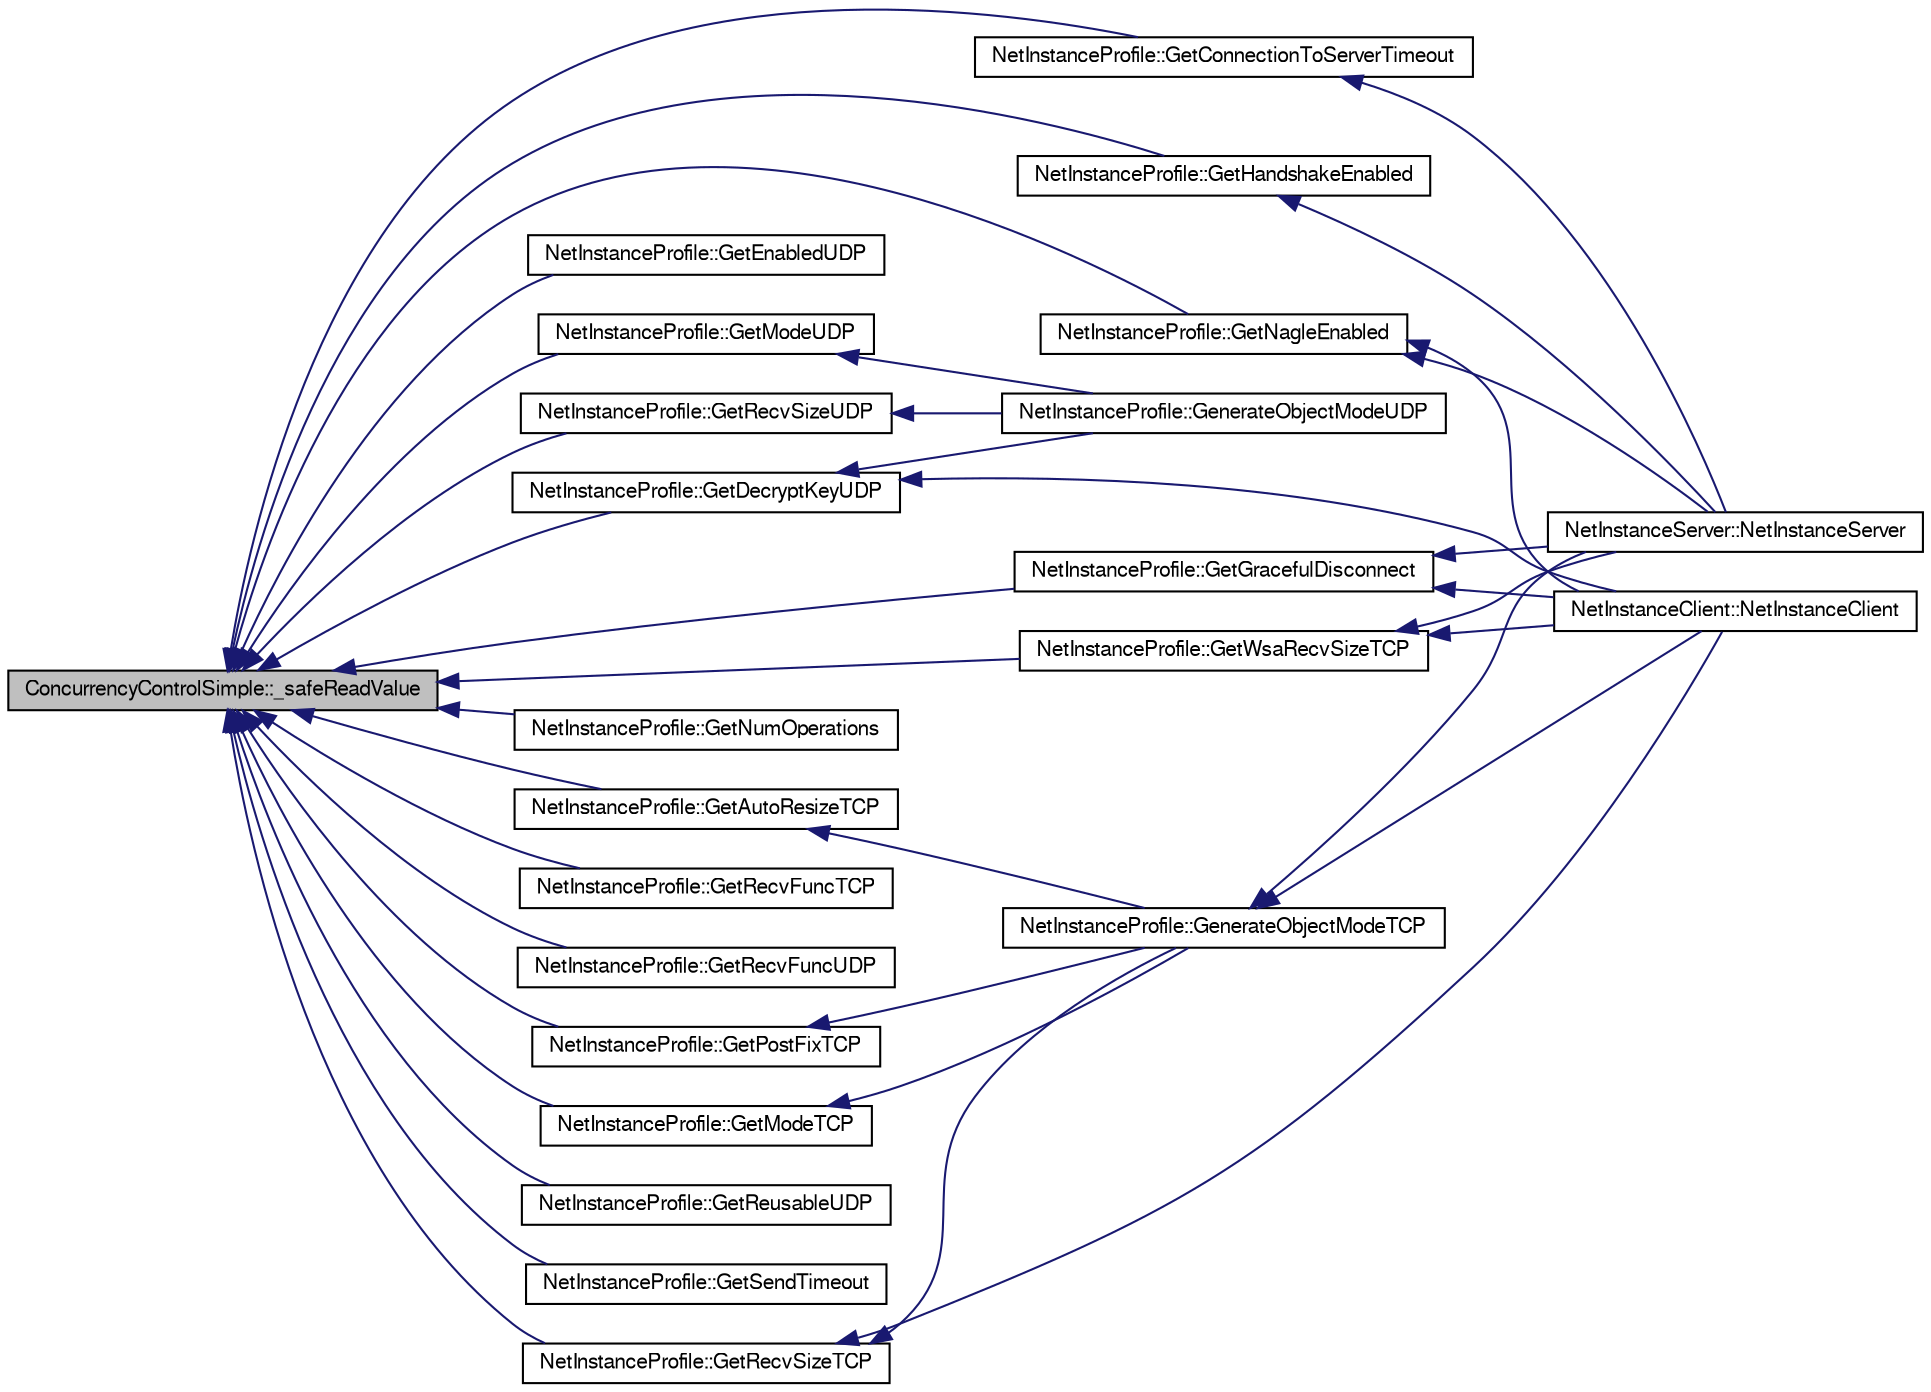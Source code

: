 digraph G
{
  edge [fontname="FreeSans",fontsize="10",labelfontname="FreeSans",labelfontsize="10"];
  node [fontname="FreeSans",fontsize="10",shape=record];
  rankdir=LR;
  Node1 [label="ConcurrencyControlSimple::_safeReadValue",height=0.2,width=0.4,color="black", fillcolor="grey75", style="filled" fontcolor="black"];
  Node1 -> Node2 [dir=back,color="midnightblue",fontsize="10",style="solid",fontname="FreeSans"];
  Node2 [label="NetInstanceProfile::GetAutoResizeTCP",height=0.2,width=0.4,color="black", fillcolor="white", style="filled",URL="$class_net_instance_profile.html#a3138ff491860a299c87cc45f17f193bf"];
  Node2 -> Node3 [dir=back,color="midnightblue",fontsize="10",style="solid",fontname="FreeSans"];
  Node3 [label="NetInstanceProfile::GenerateObjectModeTCP",height=0.2,width=0.4,color="black", fillcolor="white", style="filled",URL="$class_net_instance_profile.html#a51acbcfcbd4920688fa4ac69dc654d99"];
  Node3 -> Node4 [dir=back,color="midnightblue",fontsize="10",style="solid",fontname="FreeSans"];
  Node4 [label="NetInstanceClient::NetInstanceClient",height=0.2,width=0.4,color="black", fillcolor="white", style="filled",URL="$class_net_instance_client.html#aa7a4f0d0cd3ea1d433add28d6379efb8"];
  Node3 -> Node5 [dir=back,color="midnightblue",fontsize="10",style="solid",fontname="FreeSans"];
  Node5 [label="NetInstanceServer::NetInstanceServer",height=0.2,width=0.4,color="black", fillcolor="white", style="filled",URL="$class_net_instance_server.html#ad339320c92e5ea5ab9b0b6f572db30ee"];
  Node1 -> Node6 [dir=back,color="midnightblue",fontsize="10",style="solid",fontname="FreeSans"];
  Node6 [label="NetInstanceProfile::GetConnectionToServerTimeout",height=0.2,width=0.4,color="black", fillcolor="white", style="filled",URL="$class_net_instance_profile.html#ab2f53e23e75a13104855efb4f8b4c063"];
  Node6 -> Node5 [dir=back,color="midnightblue",fontsize="10",style="solid",fontname="FreeSans"];
  Node1 -> Node7 [dir=back,color="midnightblue",fontsize="10",style="solid",fontname="FreeSans"];
  Node7 [label="NetInstanceProfile::GetDecryptKeyUDP",height=0.2,width=0.4,color="black", fillcolor="white", style="filled",URL="$class_net_instance_profile.html#a960740542942a2264cd7d712b91d9efe"];
  Node7 -> Node8 [dir=back,color="midnightblue",fontsize="10",style="solid",fontname="FreeSans"];
  Node8 [label="NetInstanceProfile::GenerateObjectModeUDP",height=0.2,width=0.4,color="black", fillcolor="white", style="filled",URL="$class_net_instance_profile.html#ae6ad441d78eb208534e1321521345f93"];
  Node7 -> Node4 [dir=back,color="midnightblue",fontsize="10",style="solid",fontname="FreeSans"];
  Node1 -> Node9 [dir=back,color="midnightblue",fontsize="10",style="solid",fontname="FreeSans"];
  Node9 [label="NetInstanceProfile::GetEnabledUDP",height=0.2,width=0.4,color="black", fillcolor="white", style="filled",URL="$class_net_instance_profile.html#a0ab850ea670b86d77629eebc7ff7b112"];
  Node1 -> Node10 [dir=back,color="midnightblue",fontsize="10",style="solid",fontname="FreeSans"];
  Node10 [label="NetInstanceProfile::GetGracefulDisconnect",height=0.2,width=0.4,color="black", fillcolor="white", style="filled",URL="$class_net_instance_profile.html#a777efff4a19fb22c97d8f261a634b369"];
  Node10 -> Node4 [dir=back,color="midnightblue",fontsize="10",style="solid",fontname="FreeSans"];
  Node10 -> Node5 [dir=back,color="midnightblue",fontsize="10",style="solid",fontname="FreeSans"];
  Node1 -> Node11 [dir=back,color="midnightblue",fontsize="10",style="solid",fontname="FreeSans"];
  Node11 [label="NetInstanceProfile::GetHandshakeEnabled",height=0.2,width=0.4,color="black", fillcolor="white", style="filled",URL="$class_net_instance_profile.html#a8074bff1a8bce0b5466cc2016c536f6d"];
  Node11 -> Node5 [dir=back,color="midnightblue",fontsize="10",style="solid",fontname="FreeSans"];
  Node1 -> Node12 [dir=back,color="midnightblue",fontsize="10",style="solid",fontname="FreeSans"];
  Node12 [label="NetInstanceProfile::GetModeTCP",height=0.2,width=0.4,color="black", fillcolor="white", style="filled",URL="$class_net_instance_profile.html#a33d0b363560c97904e1e1b764f49a5c5"];
  Node12 -> Node3 [dir=back,color="midnightblue",fontsize="10",style="solid",fontname="FreeSans"];
  Node1 -> Node13 [dir=back,color="midnightblue",fontsize="10",style="solid",fontname="FreeSans"];
  Node13 [label="NetInstanceProfile::GetModeUDP",height=0.2,width=0.4,color="black", fillcolor="white", style="filled",URL="$class_net_instance_profile.html#a58a1289d1dbd339a1ac58a745f78060c"];
  Node13 -> Node8 [dir=back,color="midnightblue",fontsize="10",style="solid",fontname="FreeSans"];
  Node1 -> Node14 [dir=back,color="midnightblue",fontsize="10",style="solid",fontname="FreeSans"];
  Node14 [label="NetInstanceProfile::GetNagleEnabled",height=0.2,width=0.4,color="black", fillcolor="white", style="filled",URL="$class_net_instance_profile.html#ac7a15b5090c6f1d28cecebbd0eec6bec"];
  Node14 -> Node4 [dir=back,color="midnightblue",fontsize="10",style="solid",fontname="FreeSans"];
  Node14 -> Node5 [dir=back,color="midnightblue",fontsize="10",style="solid",fontname="FreeSans"];
  Node1 -> Node15 [dir=back,color="midnightblue",fontsize="10",style="solid",fontname="FreeSans"];
  Node15 [label="NetInstanceProfile::GetNumOperations",height=0.2,width=0.4,color="black", fillcolor="white", style="filled",URL="$class_net_instance_profile.html#ae4d9e03d9700d57b01921027459c477f"];
  Node1 -> Node16 [dir=back,color="midnightblue",fontsize="10",style="solid",fontname="FreeSans"];
  Node16 [label="NetInstanceProfile::GetPostFixTCP",height=0.2,width=0.4,color="black", fillcolor="white", style="filled",URL="$class_net_instance_profile.html#a1b41a8d54a6fe70d9ac3cf0dbe20ef3a"];
  Node16 -> Node3 [dir=back,color="midnightblue",fontsize="10",style="solid",fontname="FreeSans"];
  Node1 -> Node17 [dir=back,color="midnightblue",fontsize="10",style="solid",fontname="FreeSans"];
  Node17 [label="NetInstanceProfile::GetRecvFuncTCP",height=0.2,width=0.4,color="black", fillcolor="white", style="filled",URL="$class_net_instance_profile.html#a08b0f1f7f674a9efc8dd9dfb178b6734"];
  Node1 -> Node18 [dir=back,color="midnightblue",fontsize="10",style="solid",fontname="FreeSans"];
  Node18 [label="NetInstanceProfile::GetRecvFuncUDP",height=0.2,width=0.4,color="black", fillcolor="white", style="filled",URL="$class_net_instance_profile.html#a90c8862d51a7f5477799349c75fd4b5f"];
  Node1 -> Node19 [dir=back,color="midnightblue",fontsize="10",style="solid",fontname="FreeSans"];
  Node19 [label="NetInstanceProfile::GetRecvSizeTCP",height=0.2,width=0.4,color="black", fillcolor="white", style="filled",URL="$class_net_instance_profile.html#a34189e13e8b5a89800f0aa512c80fdb1"];
  Node19 -> Node3 [dir=back,color="midnightblue",fontsize="10",style="solid",fontname="FreeSans"];
  Node19 -> Node4 [dir=back,color="midnightblue",fontsize="10",style="solid",fontname="FreeSans"];
  Node1 -> Node20 [dir=back,color="midnightblue",fontsize="10",style="solid",fontname="FreeSans"];
  Node20 [label="NetInstanceProfile::GetRecvSizeUDP",height=0.2,width=0.4,color="black", fillcolor="white", style="filled",URL="$class_net_instance_profile.html#ac93208f09c1034d1ff7b9b4318f60b21"];
  Node20 -> Node8 [dir=back,color="midnightblue",fontsize="10",style="solid",fontname="FreeSans"];
  Node1 -> Node21 [dir=back,color="midnightblue",fontsize="10",style="solid",fontname="FreeSans"];
  Node21 [label="NetInstanceProfile::GetReusableUDP",height=0.2,width=0.4,color="black", fillcolor="white", style="filled",URL="$class_net_instance_profile.html#ae877406fe67c71cc18867796a96a8dd6"];
  Node1 -> Node22 [dir=back,color="midnightblue",fontsize="10",style="solid",fontname="FreeSans"];
  Node22 [label="NetInstanceProfile::GetSendTimeout",height=0.2,width=0.4,color="black", fillcolor="white", style="filled",URL="$class_net_instance_profile.html#ad4ed7a0ee24cf165e639fead2ec3e940"];
  Node1 -> Node23 [dir=back,color="midnightblue",fontsize="10",style="solid",fontname="FreeSans"];
  Node23 [label="NetInstanceProfile::GetWsaRecvSizeTCP",height=0.2,width=0.4,color="black", fillcolor="white", style="filled",URL="$class_net_instance_profile.html#a89f3243d78963e4eb890d5fda63877b9"];
  Node23 -> Node4 [dir=back,color="midnightblue",fontsize="10",style="solid",fontname="FreeSans"];
  Node23 -> Node5 [dir=back,color="midnightblue",fontsize="10",style="solid",fontname="FreeSans"];
}

